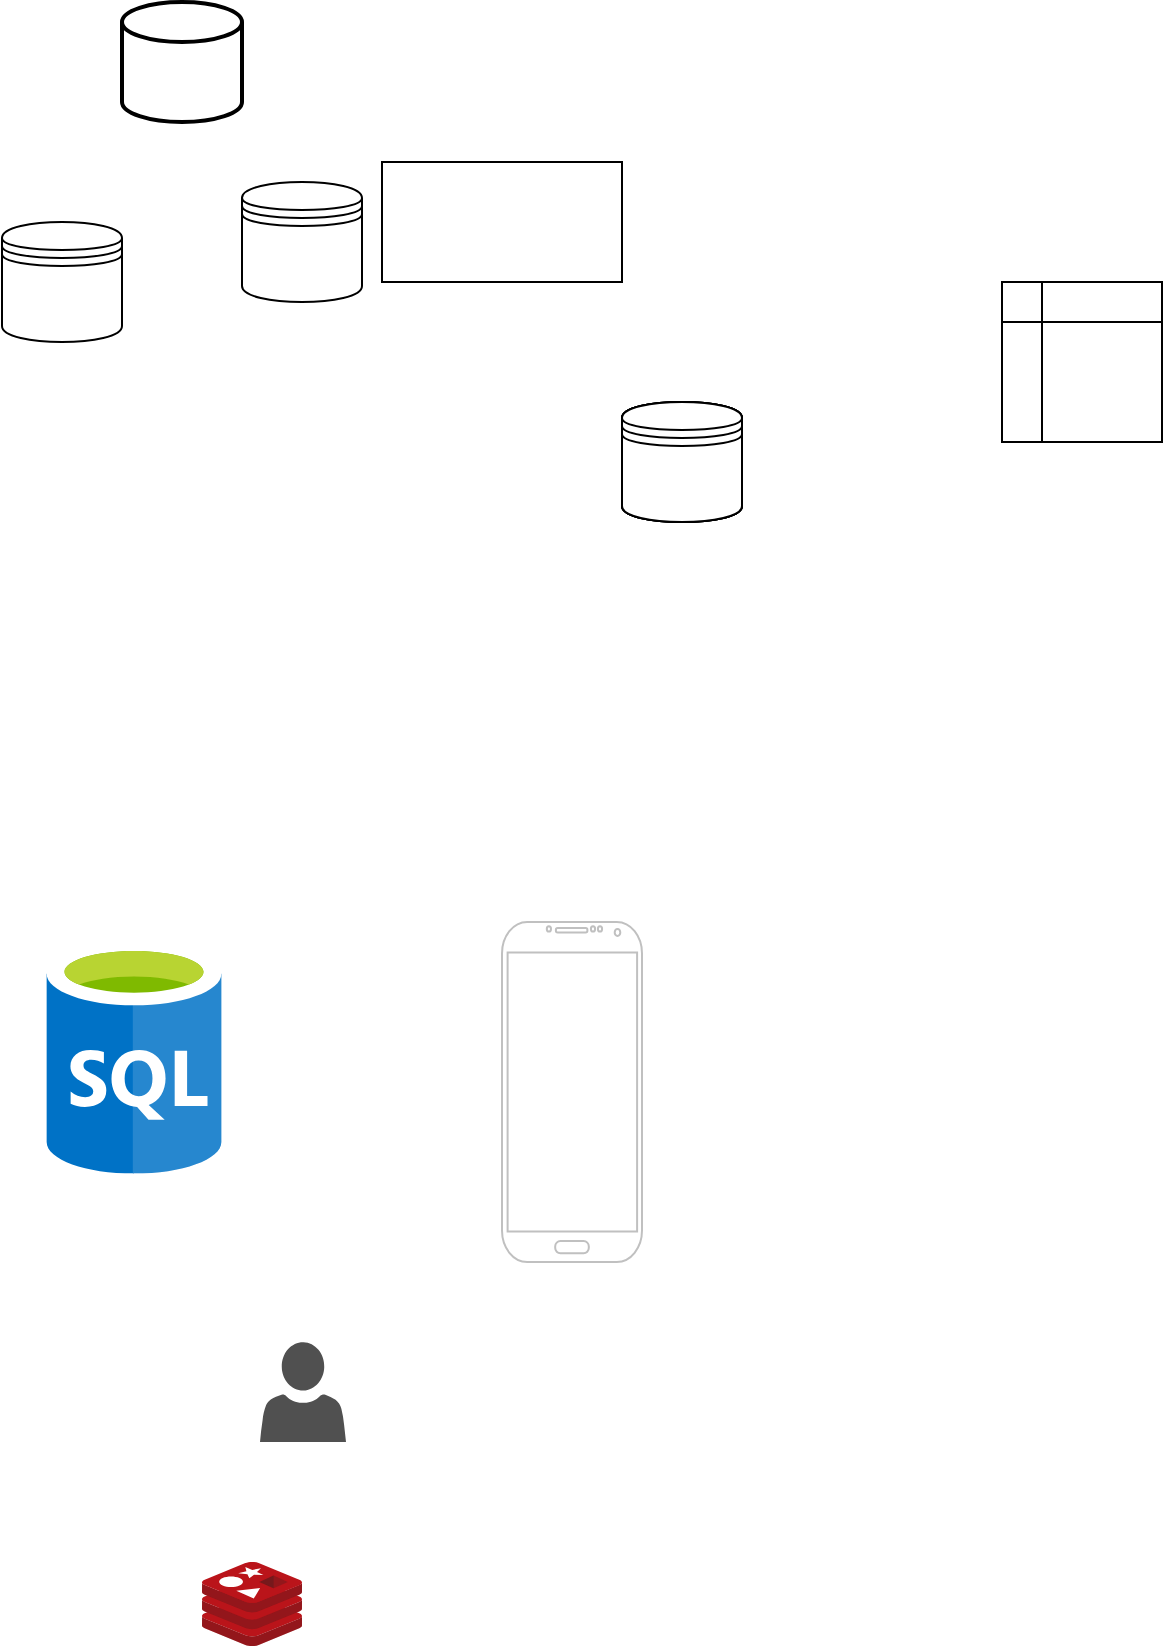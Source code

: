 <mxfile version="20.5.3" type="github">
  <diagram id="riwq2lILpXiSxAar26BJ" name="第 1 页">
    <mxGraphModel dx="1422" dy="762" grid="1" gridSize="10" guides="1" tooltips="1" connect="1" arrows="1" fold="1" page="1" pageScale="1" pageWidth="1200" pageHeight="1920" math="0" shadow="0">
      <root>
        <mxCell id="0" />
        <mxCell id="1" parent="0" />
        <mxCell id="iipvqNg0FXqF892tKuQN-1" value="" style="rounded=0;whiteSpace=wrap;html=1;" parent="1" vertex="1">
          <mxGeometry x="260" y="240" width="120" height="60" as="geometry" />
        </mxCell>
        <mxCell id="iipvqNg0FXqF892tKuQN-2" value="" style="shape=internalStorage;whiteSpace=wrap;html=1;backgroundOutline=1;" parent="1" vertex="1">
          <mxGeometry x="570" y="300" width="80" height="80" as="geometry" />
        </mxCell>
        <mxCell id="FCCBJd8lnmU84cFqvIUe-1" value="" style="shape=datastore;whiteSpace=wrap;html=1;" parent="1" vertex="1">
          <mxGeometry x="190" y="250" width="60" height="60" as="geometry" />
        </mxCell>
        <mxCell id="FCCBJd8lnmU84cFqvIUe-2" value="" style="strokeWidth=2;html=1;shape=mxgraph.flowchart.database;whiteSpace=wrap;" parent="1" vertex="1">
          <mxGeometry x="130" y="160" width="60" height="60" as="geometry" />
        </mxCell>
        <mxCell id="FCCBJd8lnmU84cFqvIUe-3" value="" style="shape=datastore;whiteSpace=wrap;html=1;" parent="1" vertex="1">
          <mxGeometry x="380" y="360" width="60" height="60" as="geometry" />
        </mxCell>
        <mxCell id="FCCBJd8lnmU84cFqvIUe-4" value="" style="shape=datastore;whiteSpace=wrap;html=1;" parent="1" vertex="1">
          <mxGeometry x="380" y="360" width="60" height="60" as="geometry" />
        </mxCell>
        <mxCell id="FCCBJd8lnmU84cFqvIUe-5" value="" style="shape=datastore;whiteSpace=wrap;html=1;" parent="1" vertex="1">
          <mxGeometry x="70" y="270" width="60" height="60" as="geometry" />
        </mxCell>
        <mxCell id="FCCBJd8lnmU84cFqvIUe-6" value="" style="shape=datastore;whiteSpace=wrap;html=1;" parent="1" vertex="1">
          <mxGeometry x="380" y="360" width="60" height="60" as="geometry" />
        </mxCell>
        <mxCell id="FCCBJd8lnmU84cFqvIUe-7" value="" style="shape=datastore;whiteSpace=wrap;html=1;" parent="1" vertex="1">
          <mxGeometry x="380" y="360" width="60" height="60" as="geometry" />
        </mxCell>
        <mxCell id="FCCBJd8lnmU84cFqvIUe-8" value="" style="verticalLabelPosition=bottom;verticalAlign=top;html=1;shadow=0;dashed=0;strokeWidth=1;shape=mxgraph.android.phone2;strokeColor=#c0c0c0;" parent="1" vertex="1">
          <mxGeometry x="320" y="620" width="70" height="170" as="geometry" />
        </mxCell>
        <mxCell id="FCCBJd8lnmU84cFqvIUe-9" value="" style="sketch=0;aspect=fixed;html=1;points=[];align=center;image;fontSize=12;image=img/lib/mscae/Cache_Redis_Product.svg;" parent="1" vertex="1">
          <mxGeometry x="170" y="940" width="50" height="42" as="geometry" />
        </mxCell>
        <mxCell id="FCCBJd8lnmU84cFqvIUe-10" value="" style="sketch=0;pointerEvents=1;shadow=0;dashed=0;html=1;strokeColor=none;labelPosition=center;verticalLabelPosition=bottom;verticalAlign=top;align=center;fillColor=#505050;shape=mxgraph.mscae.intune.account_portal" parent="1" vertex="1">
          <mxGeometry x="199" y="830" width="43" height="50" as="geometry" />
        </mxCell>
        <mxCell id="FCCBJd8lnmU84cFqvIUe-11" value="" style="sketch=0;aspect=fixed;html=1;points=[];align=center;image;fontSize=12;image=img/lib/mscae/SQL_Database_generic.svg;" parent="1" vertex="1">
          <mxGeometry x="92" y="630" width="88" height="115.79" as="geometry" />
        </mxCell>
      </root>
    </mxGraphModel>
  </diagram>
</mxfile>
